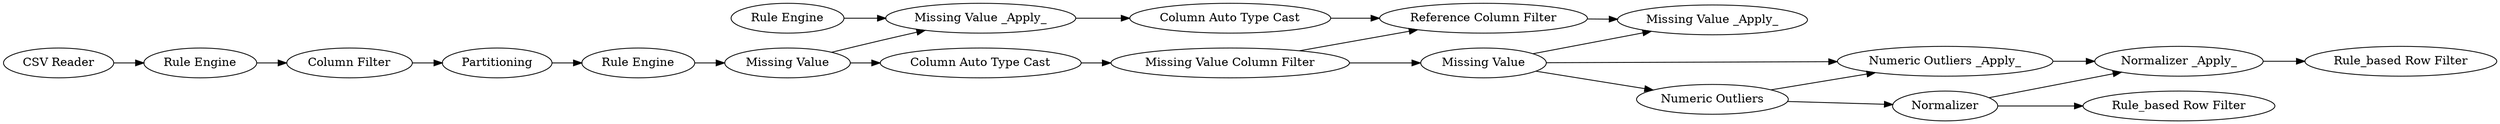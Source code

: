 digraph {
	782 -> 23
	82 -> 66
	23 -> 26
	63 -> 64
	66 -> 780
	82 -> 780
	77 -> 78
	78 -> 80
	81 -> 72
	81 -> 82
	780 -> 778
	72 -> 73
	66 -> 774
	774 -> 778
	26 -> 24
	24 -> 77
	778 -> 784
	83 -> 72
	78 -> 64
	82 -> 73
	80 -> 81
	774 -> 775
	64 -> 83
	784 [label="Rule_based Row Filter"]
	774 [label=Normalizer]
	26 [label="Column Filter"]
	782 [label="CSV Reader"]
	78 [label="Missing Value"]
	24 [label=Partitioning]
	64 [label="Missing Value _Apply_"]
	778 [label="Normalizer _Apply_"]
	775 [label="Rule_based Row Filter"]
	72 [label="Reference Column Filter"]
	23 [label="Rule Engine"]
	63 [label="Rule Engine"]
	77 [label="Rule Engine"]
	83 [label="Column Auto Type Cast"]
	81 [label="Missing Value Column Filter"]
	66 [label="Numeric Outliers"]
	82 [label="Missing Value"]
	80 [label="Column Auto Type Cast"]
	73 [label="Missing Value _Apply_"]
	780 [label="Numeric Outliers _Apply_"]
	rankdir=LR
}
